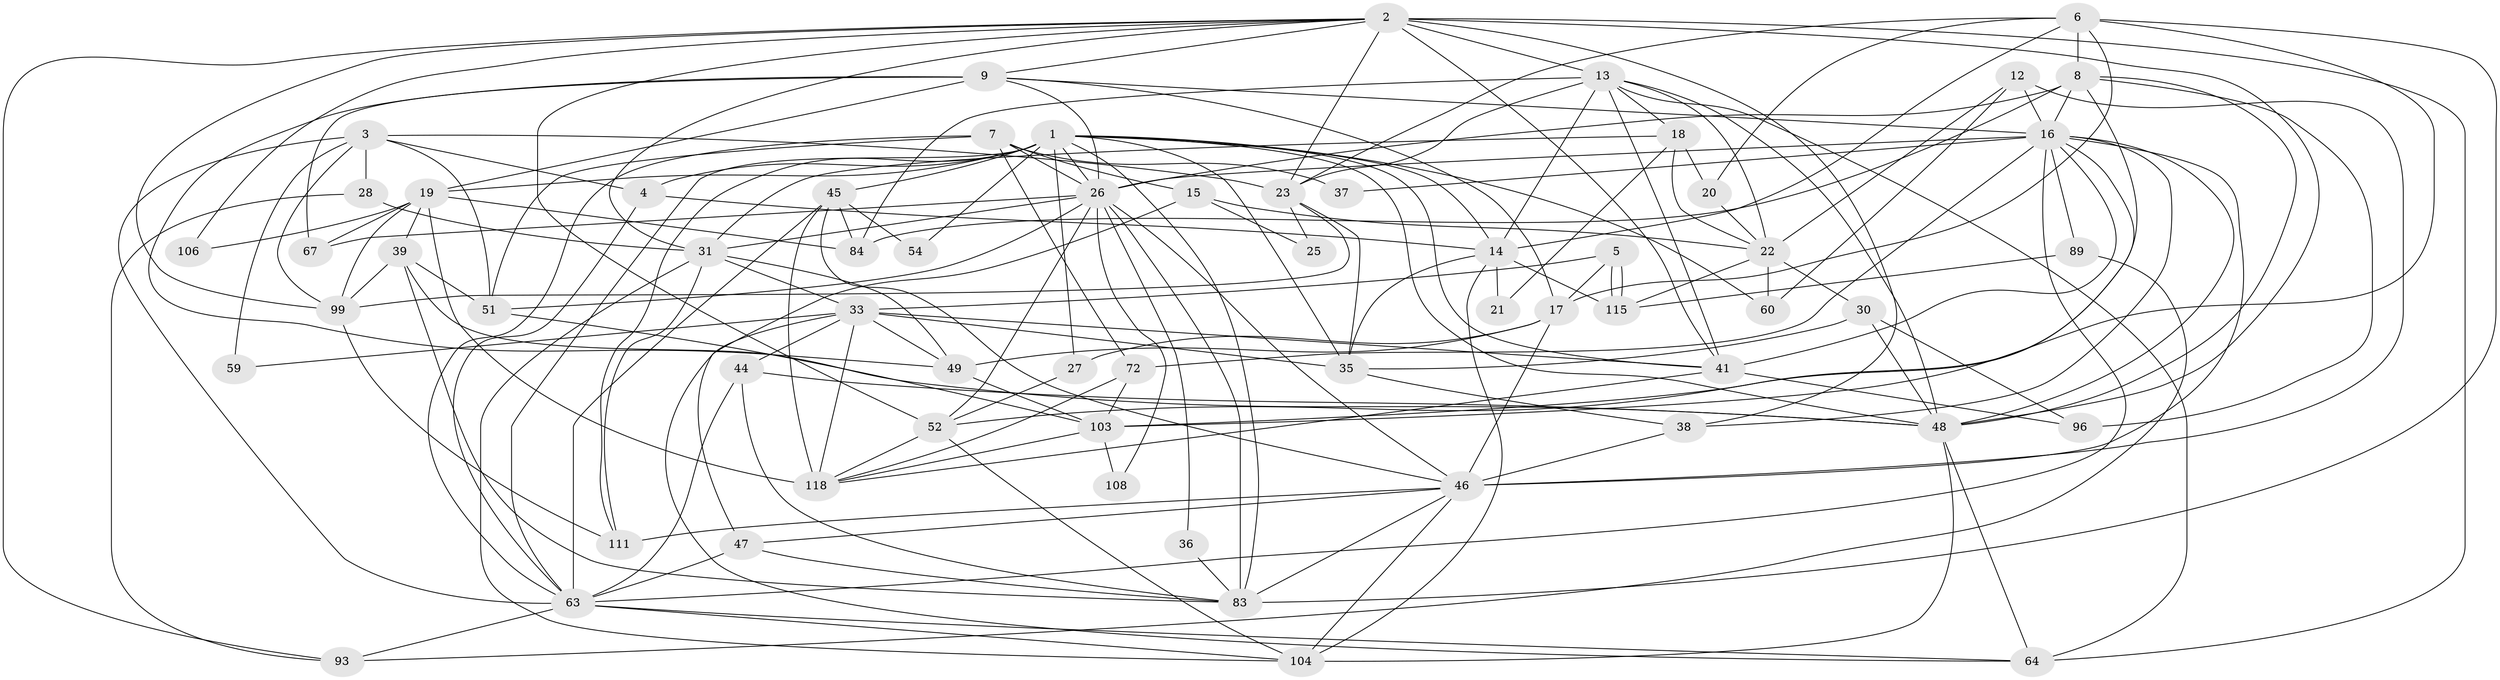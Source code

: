 // original degree distribution, {5: 0.1532258064516129, 7: 0.024193548387096774, 2: 0.13709677419354838, 4: 0.28225806451612906, 3: 0.27419354838709675, 6: 0.10483870967741936, 9: 0.016129032258064516, 8: 0.008064516129032258}
// Generated by graph-tools (version 1.1) at 2025/18/03/04/25 18:18:48]
// undirected, 62 vertices, 177 edges
graph export_dot {
graph [start="1"]
  node [color=gray90,style=filled];
  1 [super="+11+10"];
  2 [super="+62+40+57+24"];
  3 [super="+73"];
  4;
  5;
  6 [super="+95+34"];
  7 [super="+94"];
  8 [super="+50"];
  9 [super="+43"];
  12;
  13 [super="+61+92+55+97"];
  14 [super="+66+122"];
  15;
  16 [super="+29"];
  17;
  18;
  19 [super="+86+69"];
  20;
  21;
  22 [super="+58+90"];
  23 [super="+56+70"];
  25;
  26 [super="+81+32+76"];
  27;
  28;
  30 [super="+65"];
  31 [super="+42"];
  33 [super="+74"];
  35 [super="+105"];
  36;
  37;
  38;
  39;
  41 [super="+78+88"];
  44;
  45 [super="+87"];
  46 [super="+82"];
  47 [super="+110"];
  48 [super="+117+114"];
  49;
  51 [super="+107"];
  52 [super="+101"];
  54;
  59;
  60;
  63 [super="+80"];
  64 [super="+75"];
  67;
  72;
  83;
  84;
  89;
  93;
  96 [super="+102"];
  99 [super="+113"];
  103 [super="+120"];
  104;
  106;
  108;
  111;
  115;
  118 [super="+123"];
  1 -- 48 [weight=2];
  1 -- 45;
  1 -- 111;
  1 -- 14;
  1 -- 41;
  1 -- 35;
  1 -- 4;
  1 -- 83;
  1 -- 19;
  1 -- 54;
  1 -- 27;
  1 -- 60;
  1 -- 63;
  1 -- 26;
  2 -- 9;
  2 -- 99;
  2 -- 93;
  2 -- 23 [weight=2];
  2 -- 52;
  2 -- 13 [weight=2];
  2 -- 31;
  2 -- 38;
  2 -- 106;
  2 -- 48;
  2 -- 64;
  2 -- 41;
  3 -- 28;
  3 -- 4;
  3 -- 51;
  3 -- 99;
  3 -- 23;
  3 -- 59;
  3 -- 63;
  4 -- 63;
  4 -- 14;
  5 -- 115;
  5 -- 115;
  5 -- 17;
  5 -- 33;
  6 -- 17;
  6 -- 8;
  6 -- 103;
  6 -- 83;
  6 -- 20;
  6 -- 14;
  6 -- 23;
  7 -- 15;
  7 -- 37;
  7 -- 72;
  7 -- 63;
  7 -- 26;
  7 -- 51;
  8 -- 84;
  8 -- 52;
  8 -- 96;
  8 -- 48;
  8 -- 16;
  8 -- 26;
  9 -- 49 [weight=2];
  9 -- 19;
  9 -- 16;
  9 -- 17;
  9 -- 67;
  9 -- 26;
  12 -- 46;
  12 -- 60;
  12 -- 22;
  12 -- 16;
  13 -- 84;
  13 -- 22;
  13 -- 18;
  13 -- 48;
  13 -- 41 [weight=3];
  13 -- 14 [weight=2];
  13 -- 23;
  13 -- 64;
  14 -- 115;
  14 -- 35;
  14 -- 21;
  14 -- 104;
  15 -- 47;
  15 -- 25;
  15 -- 22;
  16 -- 89;
  16 -- 37 [weight=2];
  16 -- 38;
  16 -- 103;
  16 -- 72;
  16 -- 41;
  16 -- 46;
  16 -- 48;
  16 -- 63;
  16 -- 26;
  17 -- 27;
  17 -- 46;
  17 -- 49;
  18 -- 20;
  18 -- 21;
  18 -- 22;
  18 -- 31;
  19 -- 67;
  19 -- 84;
  19 -- 99;
  19 -- 118;
  19 -- 39;
  19 -- 106;
  20 -- 22;
  22 -- 60;
  22 -- 115;
  22 -- 30;
  23 -- 99;
  23 -- 35;
  23 -- 25;
  26 -- 108;
  26 -- 52;
  26 -- 83 [weight=2];
  26 -- 67;
  26 -- 36;
  26 -- 46;
  26 -- 31;
  26 -- 51;
  27 -- 52;
  28 -- 31;
  28 -- 93;
  30 -- 35;
  30 -- 48;
  30 -- 96;
  31 -- 49;
  31 -- 33;
  31 -- 104;
  31 -- 111;
  33 -- 59;
  33 -- 35;
  33 -- 49;
  33 -- 44;
  33 -- 41;
  33 -- 118;
  33 -- 64;
  35 -- 38;
  36 -- 83;
  38 -- 46;
  39 -- 99;
  39 -- 48;
  39 -- 51;
  39 -- 83;
  41 -- 96;
  41 -- 118;
  44 -- 83;
  44 -- 48;
  44 -- 63;
  45 -- 46;
  45 -- 63;
  45 -- 118;
  45 -- 84;
  45 -- 54;
  46 -- 104;
  46 -- 47;
  46 -- 83;
  46 -- 111;
  47 -- 63;
  47 -- 83;
  48 -- 104;
  48 -- 64;
  49 -- 103;
  51 -- 103;
  52 -- 118;
  52 -- 104;
  63 -- 93;
  63 -- 104;
  63 -- 64;
  72 -- 103;
  72 -- 118;
  89 -- 115;
  89 -- 93;
  99 -- 111;
  103 -- 108;
  103 -- 118;
}
